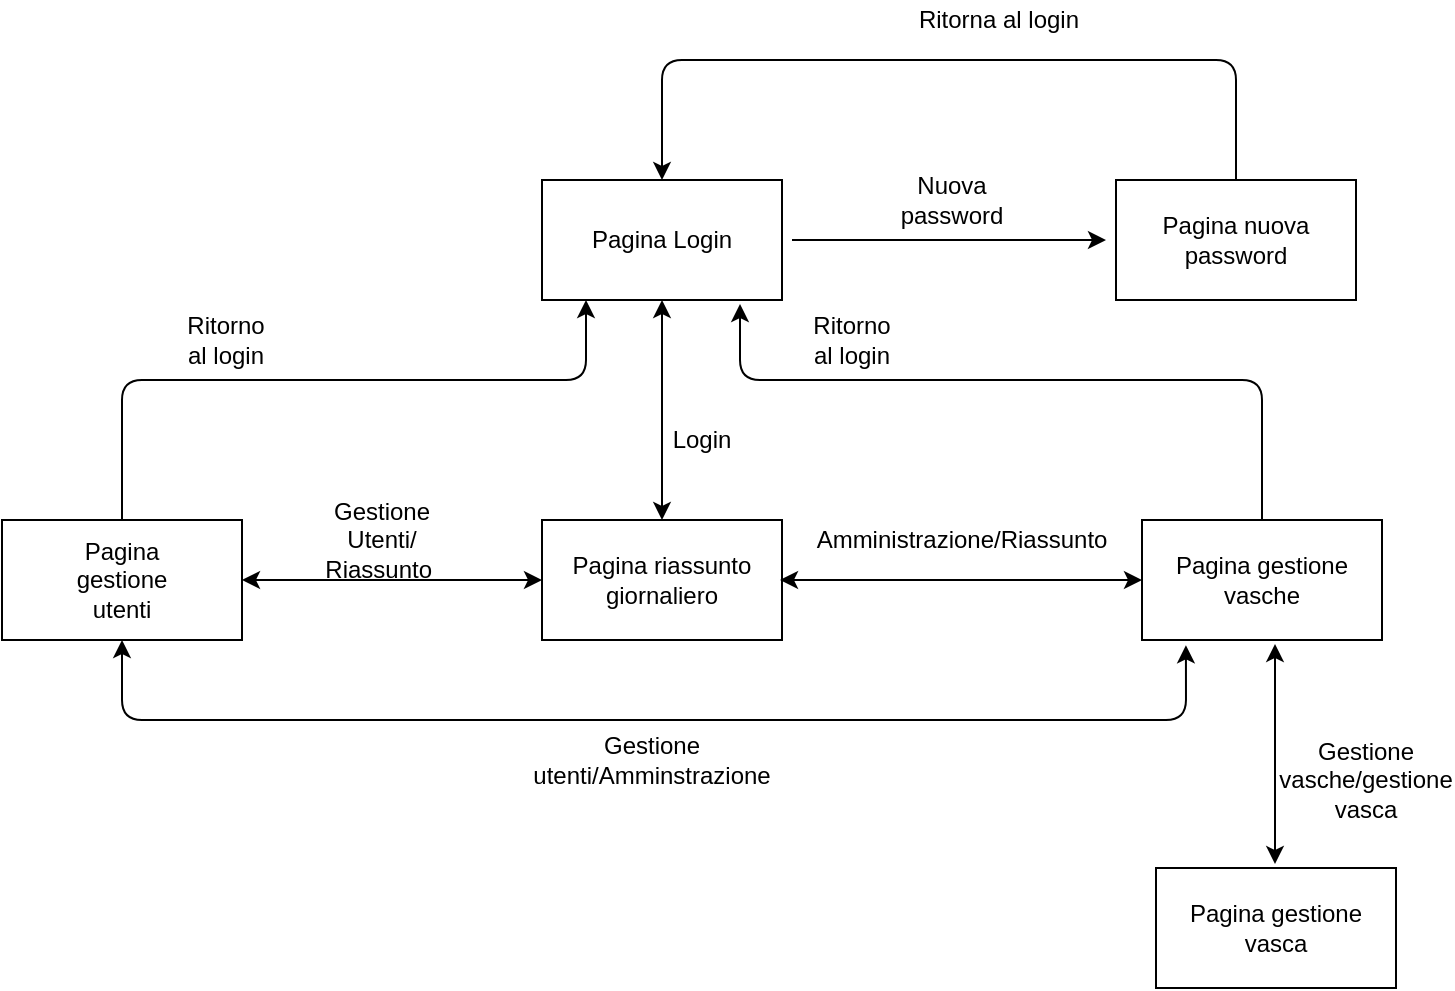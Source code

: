 <mxfile pages="1" version="11.2.9" type="device"><diagram id="o79_owxlse3bFnFnUokJ" name="Page-1"><mxGraphModel dx="2194" dy="1297" grid="1" gridSize="10" guides="1" tooltips="1" connect="1" arrows="1" fold="1" page="1" pageScale="1" pageWidth="827" pageHeight="1169" math="0" shadow="0"><root><mxCell id="0"/><mxCell id="1" parent="0"/><mxCell id="muLXmGrFv9f9w9SvdqWg-2" value="" style="rounded=0;whiteSpace=wrap;html=1;" parent="1" vertex="1"><mxGeometry x="338" y="250" width="120" height="60" as="geometry"/></mxCell><mxCell id="muLXmGrFv9f9w9SvdqWg-3" value="Pagina Login" style="text;html=1;strokeColor=none;fillColor=none;align=center;verticalAlign=middle;whiteSpace=wrap;rounded=0;" parent="1" vertex="1"><mxGeometry x="333" y="270" width="130" height="20" as="geometry"/></mxCell><mxCell id="muLXmGrFv9f9w9SvdqWg-4" value="" style="rounded=0;whiteSpace=wrap;html=1;" parent="1" vertex="1"><mxGeometry x="338" y="420" width="120" height="60" as="geometry"/></mxCell><mxCell id="muLXmGrFv9f9w9SvdqWg-5" value="Pagina riassunto giornaliero" style="text;html=1;strokeColor=none;fillColor=none;align=center;verticalAlign=middle;whiteSpace=wrap;rounded=0;" parent="1" vertex="1"><mxGeometry x="323" y="440" width="150" height="20" as="geometry"/></mxCell><mxCell id="muLXmGrFv9f9w9SvdqWg-7" value="" style="endArrow=classic;startArrow=classic;html=1;entryX=0.5;entryY=1;entryDx=0;entryDy=0;exitX=0.5;exitY=0;exitDx=0;exitDy=0;" parent="1" source="muLXmGrFv9f9w9SvdqWg-4" target="muLXmGrFv9f9w9SvdqWg-2" edge="1"><mxGeometry width="50" height="50" relative="1" as="geometry"><mxPoint x="328" y="550" as="sourcePoint"/><mxPoint x="378" y="500" as="targetPoint"/></mxGeometry></mxCell><mxCell id="muLXmGrFv9f9w9SvdqWg-8" value="" style="rounded=0;whiteSpace=wrap;html=1;" parent="1" vertex="1"><mxGeometry x="638" y="420" width="120" height="60" as="geometry"/></mxCell><mxCell id="muLXmGrFv9f9w9SvdqWg-9" value="Pagina gestione vasche" style="text;html=1;strokeColor=none;fillColor=none;align=center;verticalAlign=middle;whiteSpace=wrap;rounded=0;" parent="1" vertex="1"><mxGeometry x="647" y="440" width="102" height="20" as="geometry"/></mxCell><mxCell id="muLXmGrFv9f9w9SvdqWg-11" value="" style="endArrow=classic;startArrow=classic;html=1;entryX=0;entryY=0.5;entryDx=0;entryDy=0;" parent="1" target="muLXmGrFv9f9w9SvdqWg-8" edge="1"><mxGeometry width="50" height="50" relative="1" as="geometry"><mxPoint x="457" y="450" as="sourcePoint"/><mxPoint x="378" y="500" as="targetPoint"/></mxGeometry></mxCell><mxCell id="muLXmGrFv9f9w9SvdqWg-12" value="" style="rounded=0;whiteSpace=wrap;html=1;" parent="1" vertex="1"><mxGeometry x="68" y="420" width="120" height="60" as="geometry"/></mxCell><mxCell id="muLXmGrFv9f9w9SvdqWg-13" value="Pagina gestione utenti" style="text;html=1;strokeColor=none;fillColor=none;align=center;verticalAlign=middle;whiteSpace=wrap;rounded=0;" parent="1" vertex="1"><mxGeometry x="88" y="440" width="80" height="20" as="geometry"/></mxCell><mxCell id="muLXmGrFv9f9w9SvdqWg-15" value="" style="endArrow=classic;startArrow=classic;html=1;entryX=0.1;entryY=0.5;entryDx=0;entryDy=0;entryPerimeter=0;exitX=1;exitY=0.5;exitDx=0;exitDy=0;" parent="1" source="muLXmGrFv9f9w9SvdqWg-12" target="muLXmGrFv9f9w9SvdqWg-5" edge="1"><mxGeometry width="50" height="50" relative="1" as="geometry"><mxPoint x="68" y="550" as="sourcePoint"/><mxPoint x="118" y="500" as="targetPoint"/></mxGeometry></mxCell><mxCell id="muLXmGrFv9f9w9SvdqWg-16" value="" style="endArrow=classic;html=1;exitX=0.5;exitY=0;exitDx=0;exitDy=0;" parent="1" source="muLXmGrFv9f9w9SvdqWg-12" edge="1"><mxGeometry width="50" height="50" relative="1" as="geometry"><mxPoint x="68" y="550" as="sourcePoint"/><mxPoint x="360" y="310" as="targetPoint"/><Array as="points"><mxPoint x="128" y="350"/><mxPoint x="360" y="350"/></Array></mxGeometry></mxCell><mxCell id="muLXmGrFv9f9w9SvdqWg-17" value="" style="endArrow=classic;html=1;exitX=0.5;exitY=0;exitDx=0;exitDy=0;" parent="1" source="muLXmGrFv9f9w9SvdqWg-8" edge="1"><mxGeometry width="50" height="50" relative="1" as="geometry"><mxPoint x="68" y="550" as="sourcePoint"/><mxPoint x="437" y="312" as="targetPoint"/><Array as="points"><mxPoint x="698" y="350"/><mxPoint x="437" y="350"/></Array></mxGeometry></mxCell><mxCell id="muLXmGrFv9f9w9SvdqWg-19" value="" style="endArrow=classic;startArrow=classic;html=1;entryX=0.5;entryY=1;entryDx=0;entryDy=0;exitX=0.183;exitY=1.044;exitDx=0;exitDy=0;exitPerimeter=0;" parent="1" source="muLXmGrFv9f9w9SvdqWg-8" target="muLXmGrFv9f9w9SvdqWg-12" edge="1"><mxGeometry width="50" height="50" relative="1" as="geometry"><mxPoint x="548" y="630" as="sourcePoint"/><mxPoint x="118" y="570" as="targetPoint"/><Array as="points"><mxPoint x="660" y="520"/><mxPoint x="128" y="520"/></Array></mxGeometry></mxCell><mxCell id="muLXmGrFv9f9w9SvdqWg-20" value="Login" style="text;html=1;strokeColor=none;fillColor=none;align=center;verticalAlign=middle;whiteSpace=wrap;rounded=0;" parent="1" vertex="1"><mxGeometry x="398" y="370" width="40" height="20" as="geometry"/></mxCell><mxCell id="muLXmGrFv9f9w9SvdqWg-21" value="Ritorno al login" style="text;html=1;strokeColor=none;fillColor=none;align=center;verticalAlign=middle;whiteSpace=wrap;rounded=0;" parent="1" vertex="1"><mxGeometry x="160" y="320" width="40" height="20" as="geometry"/></mxCell><mxCell id="muLXmGrFv9f9w9SvdqWg-23" value="Gestione Utenti/&lt;br&gt;Riassunto&amp;nbsp;" style="text;html=1;strokeColor=none;fillColor=none;align=center;verticalAlign=middle;whiteSpace=wrap;rounded=0;" parent="1" vertex="1"><mxGeometry x="238" y="420" width="40" height="20" as="geometry"/></mxCell><mxCell id="muLXmGrFv9f9w9SvdqWg-25" value="Amministrazione/Riassunto" style="text;html=1;strokeColor=none;fillColor=none;align=center;verticalAlign=middle;whiteSpace=wrap;rounded=0;" parent="1" vertex="1"><mxGeometry x="528" y="420" width="40" height="20" as="geometry"/></mxCell><mxCell id="muLXmGrFv9f9w9SvdqWg-30" value="Gestione utenti/Amminstrazione" style="text;html=1;strokeColor=none;fillColor=none;align=center;verticalAlign=middle;whiteSpace=wrap;rounded=0;" parent="1" vertex="1"><mxGeometry x="373" y="530" width="40" height="20" as="geometry"/></mxCell><mxCell id="JDIOAwcoQILosD0Z2DCn-3" value="" style="rounded=0;whiteSpace=wrap;html=1;" vertex="1" parent="1"><mxGeometry x="625" y="250" width="120" height="60" as="geometry"/></mxCell><mxCell id="JDIOAwcoQILosD0Z2DCn-4" value="Pagina nuova password" style="text;html=1;strokeColor=none;fillColor=none;align=center;verticalAlign=middle;whiteSpace=wrap;rounded=0;" vertex="1" parent="1"><mxGeometry x="620" y="270" width="130" height="20" as="geometry"/></mxCell><mxCell id="JDIOAwcoQILosD0Z2DCn-5" value="" style="endArrow=classic;html=1;exitX=1;exitY=0.5;exitDx=0;exitDy=0;entryX=0;entryY=0.5;entryDx=0;entryDy=0;" edge="1" parent="1" source="muLXmGrFv9f9w9SvdqWg-3" target="JDIOAwcoQILosD0Z2DCn-4"><mxGeometry width="50" height="50" relative="1" as="geometry"><mxPoint x="708" y="430" as="sourcePoint"/><mxPoint x="447" y="322" as="targetPoint"/><Array as="points"/></mxGeometry></mxCell><mxCell id="JDIOAwcoQILosD0Z2DCn-6" value="Ritorno al login" style="text;html=1;strokeColor=none;fillColor=none;align=center;verticalAlign=middle;whiteSpace=wrap;rounded=0;" vertex="1" parent="1"><mxGeometry x="473" y="320" width="40" height="20" as="geometry"/></mxCell><mxCell id="JDIOAwcoQILosD0Z2DCn-7" value="Nuova password&lt;br&gt;" style="text;html=1;strokeColor=none;fillColor=none;align=center;verticalAlign=middle;whiteSpace=wrap;rounded=0;" vertex="1" parent="1"><mxGeometry x="523" y="250" width="40" height="20" as="geometry"/></mxCell><mxCell id="JDIOAwcoQILosD0Z2DCn-9" value="" style="endArrow=classic;html=1;exitX=0.5;exitY=0;exitDx=0;exitDy=0;entryX=0.5;entryY=0;entryDx=0;entryDy=0;" edge="1" parent="1" source="JDIOAwcoQILosD0Z2DCn-3" target="muLXmGrFv9f9w9SvdqWg-2"><mxGeometry width="50" height="50" relative="1" as="geometry"><mxPoint x="484.5" y="190" as="sourcePoint"/><mxPoint x="641.5" y="190" as="targetPoint"/><Array as="points"><mxPoint x="685" y="190"/><mxPoint x="398" y="190"/></Array></mxGeometry></mxCell><mxCell id="JDIOAwcoQILosD0Z2DCn-10" value="Ritorna al login" style="text;html=1;strokeColor=none;fillColor=none;align=center;verticalAlign=middle;whiteSpace=wrap;rounded=0;" vertex="1" parent="1"><mxGeometry x="523" y="160" width="87" height="20" as="geometry"/></mxCell><mxCell id="JDIOAwcoQILosD0Z2DCn-12" value="" style="rounded=0;whiteSpace=wrap;html=1;" vertex="1" parent="1"><mxGeometry x="645" y="594" width="120" height="60" as="geometry"/></mxCell><mxCell id="JDIOAwcoQILosD0Z2DCn-13" value="Pagina gestione vasca" style="text;html=1;strokeColor=none;fillColor=none;align=center;verticalAlign=middle;whiteSpace=wrap;rounded=0;" vertex="1" parent="1"><mxGeometry x="650" y="614" width="110" height="20" as="geometry"/></mxCell><mxCell id="JDIOAwcoQILosD0Z2DCn-14" value="" style="endArrow=classic;startArrow=classic;html=1;entryX=0.5;entryY=1;entryDx=0;entryDy=0;exitX=0.5;exitY=0;exitDx=0;exitDy=0;" edge="1" parent="1"><mxGeometry width="50" height="50" relative="1" as="geometry"><mxPoint x="704.5" y="592" as="sourcePoint"/><mxPoint x="704.5" y="482" as="targetPoint"/></mxGeometry></mxCell><mxCell id="JDIOAwcoQILosD0Z2DCn-15" value="Gestione vasche/gestione vasca" style="text;html=1;strokeColor=none;fillColor=none;align=center;verticalAlign=middle;whiteSpace=wrap;rounded=0;" vertex="1" parent="1"><mxGeometry x="730" y="540" width="40" height="20" as="geometry"/></mxCell></root></mxGraphModel></diagram></mxfile>